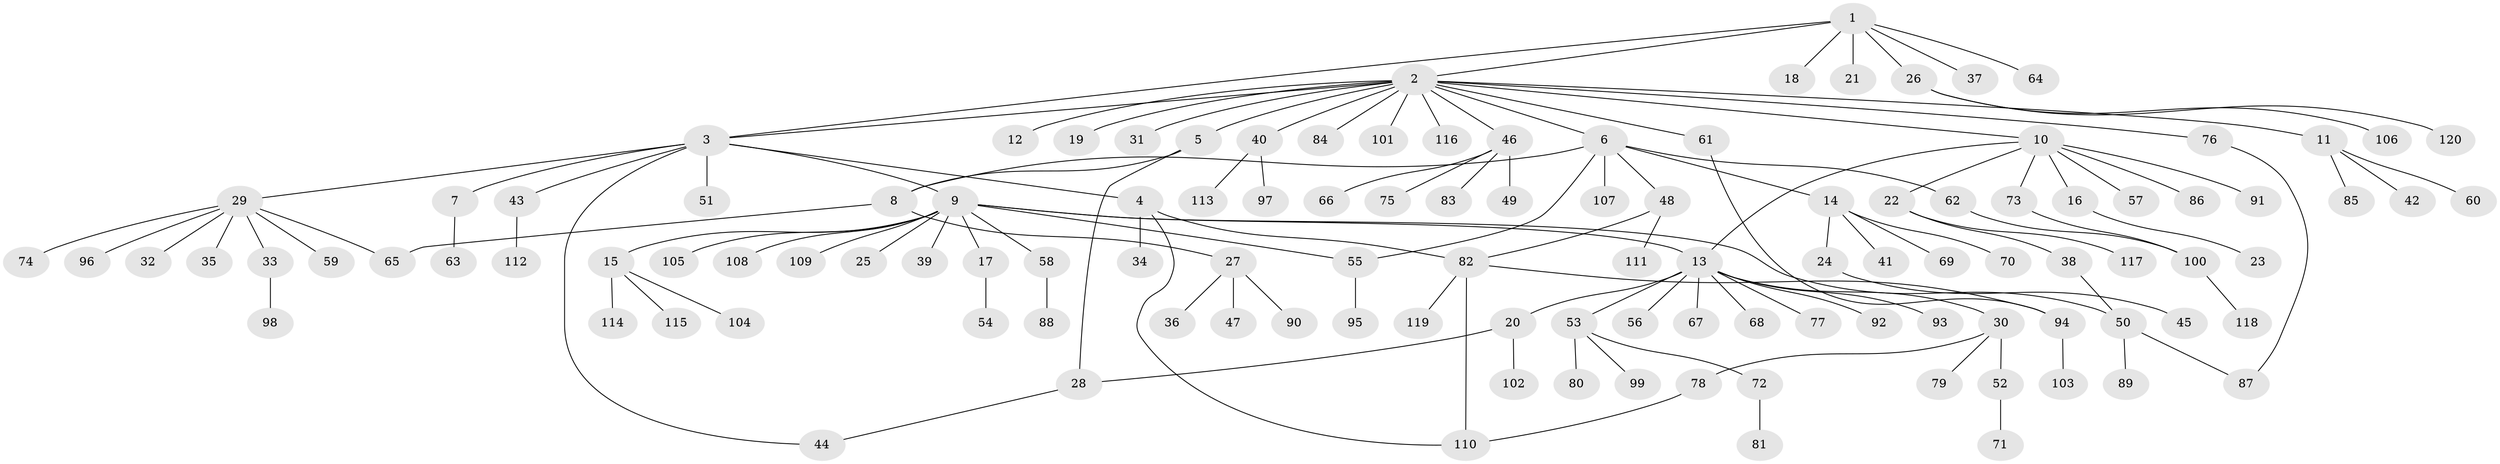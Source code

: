 // coarse degree distribution, {6: 0.06666666666666667, 10: 0.016666666666666666, 8: 0.03333333333333333, 3: 0.15, 4: 0.06666666666666667, 1: 0.45, 2: 0.21666666666666667}
// Generated by graph-tools (version 1.1) at 2025/50/03/04/25 22:50:31]
// undirected, 120 vertices, 133 edges
graph export_dot {
  node [color=gray90,style=filled];
  1;
  2;
  3;
  4;
  5;
  6;
  7;
  8;
  9;
  10;
  11;
  12;
  13;
  14;
  15;
  16;
  17;
  18;
  19;
  20;
  21;
  22;
  23;
  24;
  25;
  26;
  27;
  28;
  29;
  30;
  31;
  32;
  33;
  34;
  35;
  36;
  37;
  38;
  39;
  40;
  41;
  42;
  43;
  44;
  45;
  46;
  47;
  48;
  49;
  50;
  51;
  52;
  53;
  54;
  55;
  56;
  57;
  58;
  59;
  60;
  61;
  62;
  63;
  64;
  65;
  66;
  67;
  68;
  69;
  70;
  71;
  72;
  73;
  74;
  75;
  76;
  77;
  78;
  79;
  80;
  81;
  82;
  83;
  84;
  85;
  86;
  87;
  88;
  89;
  90;
  91;
  92;
  93;
  94;
  95;
  96;
  97;
  98;
  99;
  100;
  101;
  102;
  103;
  104;
  105;
  106;
  107;
  108;
  109;
  110;
  111;
  112;
  113;
  114;
  115;
  116;
  117;
  118;
  119;
  120;
  1 -- 2;
  1 -- 3;
  1 -- 18;
  1 -- 21;
  1 -- 26;
  1 -- 37;
  1 -- 64;
  2 -- 3;
  2 -- 5;
  2 -- 6;
  2 -- 10;
  2 -- 11;
  2 -- 12;
  2 -- 19;
  2 -- 31;
  2 -- 40;
  2 -- 46;
  2 -- 61;
  2 -- 76;
  2 -- 84;
  2 -- 101;
  2 -- 116;
  3 -- 4;
  3 -- 7;
  3 -- 9;
  3 -- 29;
  3 -- 43;
  3 -- 44;
  3 -- 51;
  4 -- 34;
  4 -- 82;
  4 -- 110;
  5 -- 8;
  5 -- 28;
  6 -- 8;
  6 -- 14;
  6 -- 48;
  6 -- 55;
  6 -- 62;
  6 -- 107;
  7 -- 63;
  8 -- 27;
  8 -- 65;
  9 -- 13;
  9 -- 15;
  9 -- 17;
  9 -- 25;
  9 -- 39;
  9 -- 50;
  9 -- 55;
  9 -- 58;
  9 -- 105;
  9 -- 108;
  9 -- 109;
  10 -- 13;
  10 -- 16;
  10 -- 22;
  10 -- 57;
  10 -- 73;
  10 -- 86;
  10 -- 91;
  11 -- 42;
  11 -- 60;
  11 -- 85;
  13 -- 20;
  13 -- 30;
  13 -- 53;
  13 -- 56;
  13 -- 67;
  13 -- 68;
  13 -- 77;
  13 -- 92;
  13 -- 93;
  14 -- 24;
  14 -- 41;
  14 -- 69;
  14 -- 70;
  15 -- 104;
  15 -- 114;
  15 -- 115;
  16 -- 23;
  17 -- 54;
  20 -- 28;
  20 -- 102;
  22 -- 38;
  22 -- 117;
  24 -- 45;
  26 -- 106;
  26 -- 120;
  27 -- 36;
  27 -- 47;
  27 -- 90;
  28 -- 44;
  29 -- 32;
  29 -- 33;
  29 -- 35;
  29 -- 59;
  29 -- 65;
  29 -- 74;
  29 -- 96;
  30 -- 52;
  30 -- 78;
  30 -- 79;
  33 -- 98;
  38 -- 50;
  40 -- 97;
  40 -- 113;
  43 -- 112;
  46 -- 49;
  46 -- 66;
  46 -- 75;
  46 -- 83;
  48 -- 82;
  48 -- 111;
  50 -- 87;
  50 -- 89;
  52 -- 71;
  53 -- 72;
  53 -- 80;
  53 -- 99;
  55 -- 95;
  58 -- 88;
  61 -- 94;
  62 -- 100;
  72 -- 81;
  73 -- 100;
  76 -- 87;
  78 -- 110;
  82 -- 94;
  82 -- 110;
  82 -- 119;
  94 -- 103;
  100 -- 118;
}
